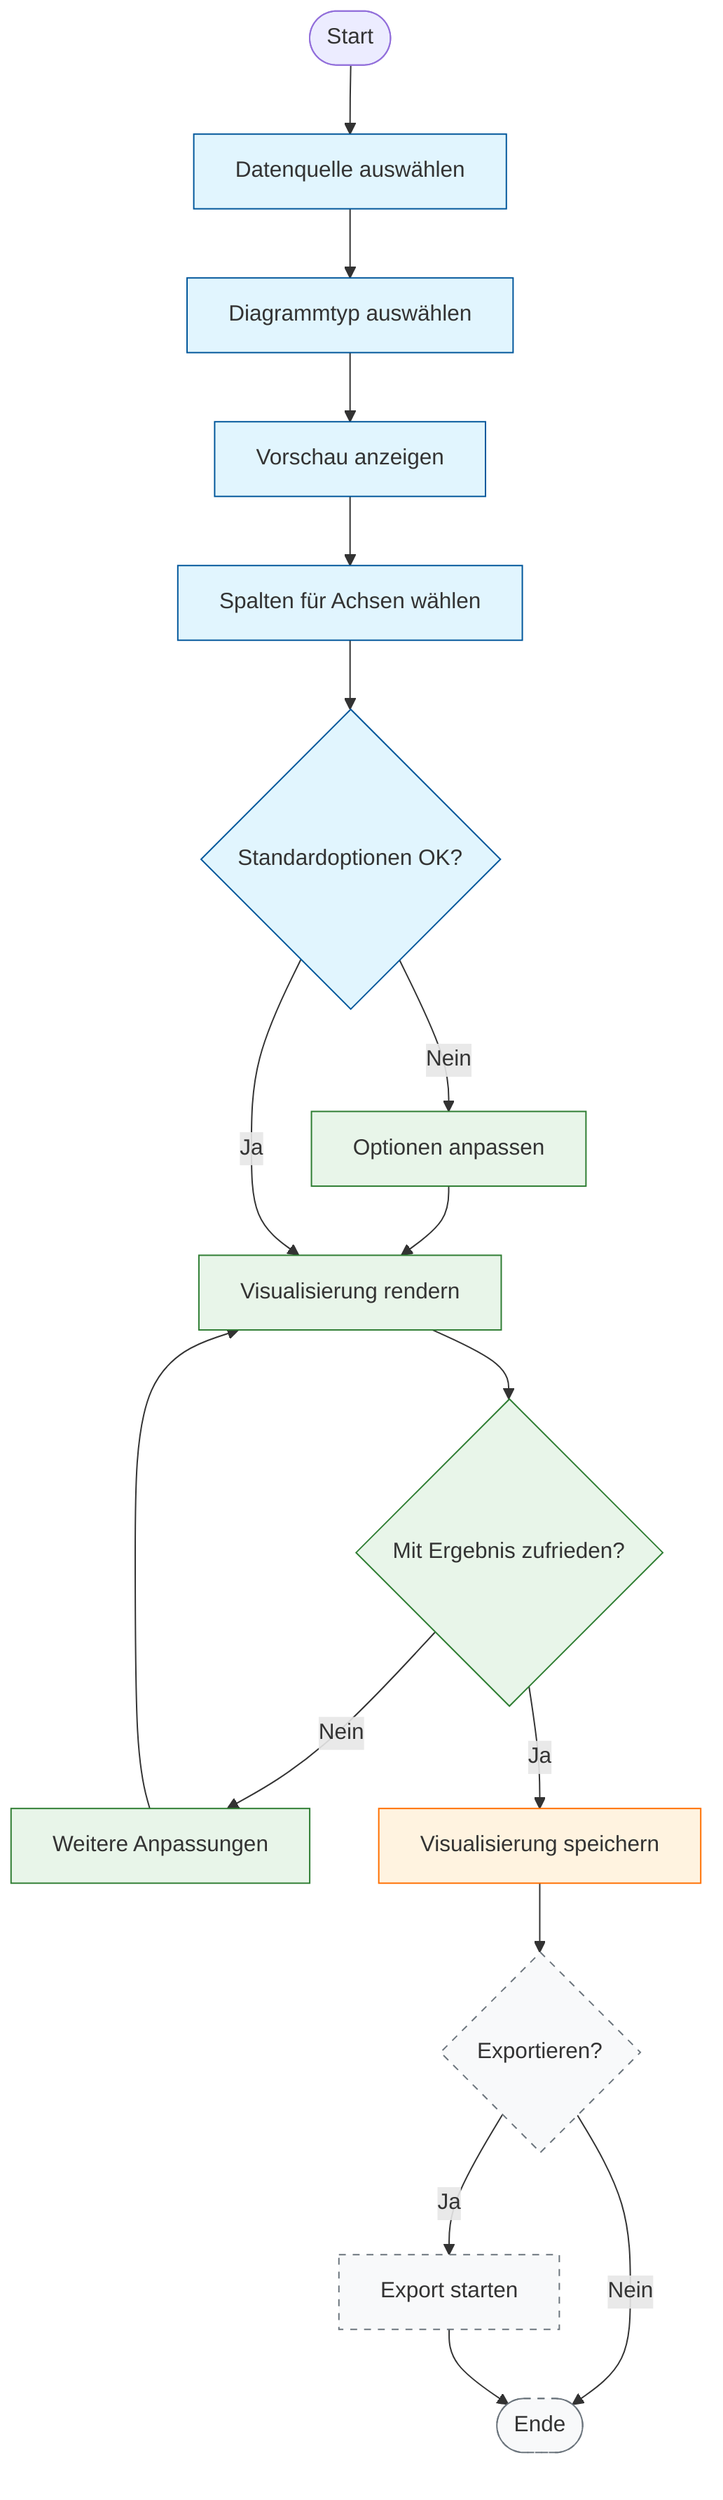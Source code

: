flowchart TB
    %% Vorbereitung
    Start([Start]) --> A[Datenquelle auswählen]
    A --> B[Diagrammtyp auswählen]
    B --> C[Vorschau anzeigen]
    C --> D[Spalten für Achsen wählen]
    D --> E{Standardoptionen OK?}

    %% Kompakte Anpassungsprozesse
   F[Optionen anpassen] --> G[Visualisierung rendern]
   J[Weitere Anpassungen] --> G
   G --> H{Mit Ergebnis zufrieden?}
   H -->|Nein| J

    %% Hauptflussverbindungen
    E -->|Nein| F
    E -->|Ja| G
    H -->|Ja| I[Visualisierung speichern]

    %% Export-Entscheidung (geplante Funktionalität)
    I --> K{Exportieren?}
    K -->|Ja| L[Export starten]
    K -->|Nein| Ende([Ende])
    L --> Ende

    %% Visuelle Hinweise zur Gruppierung
    classDef vorbereitung fill:#e1f5fe,stroke:#01579b
    classDef anpassung fill:#e8f5e9,stroke:#2e7d32
    classDef abschluss fill:#fff3e0,stroke:#ff6f00
    classDef planned fill:#f8f9fa,stroke:#6c757d,stroke-dasharray: 5 5

    class A,B,C,D,E vorbereitung
    class F,G,H,J anpassung
    class I abschluss
    class K,L,Ende planned